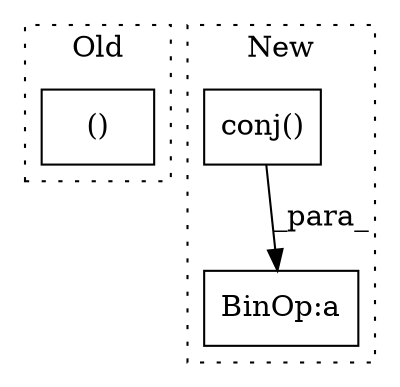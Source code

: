 digraph G {
subgraph cluster0 {
1 [label="()" a="54" s="43311" l="3" shape="box"];
label = "Old";
style="dotted";
}
subgraph cluster1 {
2 [label="conj()" a="75" s="43800" l="9" shape="box"];
3 [label="BinOp:a" a="82" s="43782" l="33" shape="box"];
label = "New";
style="dotted";
}
2 -> 3 [label="_para_"];
}